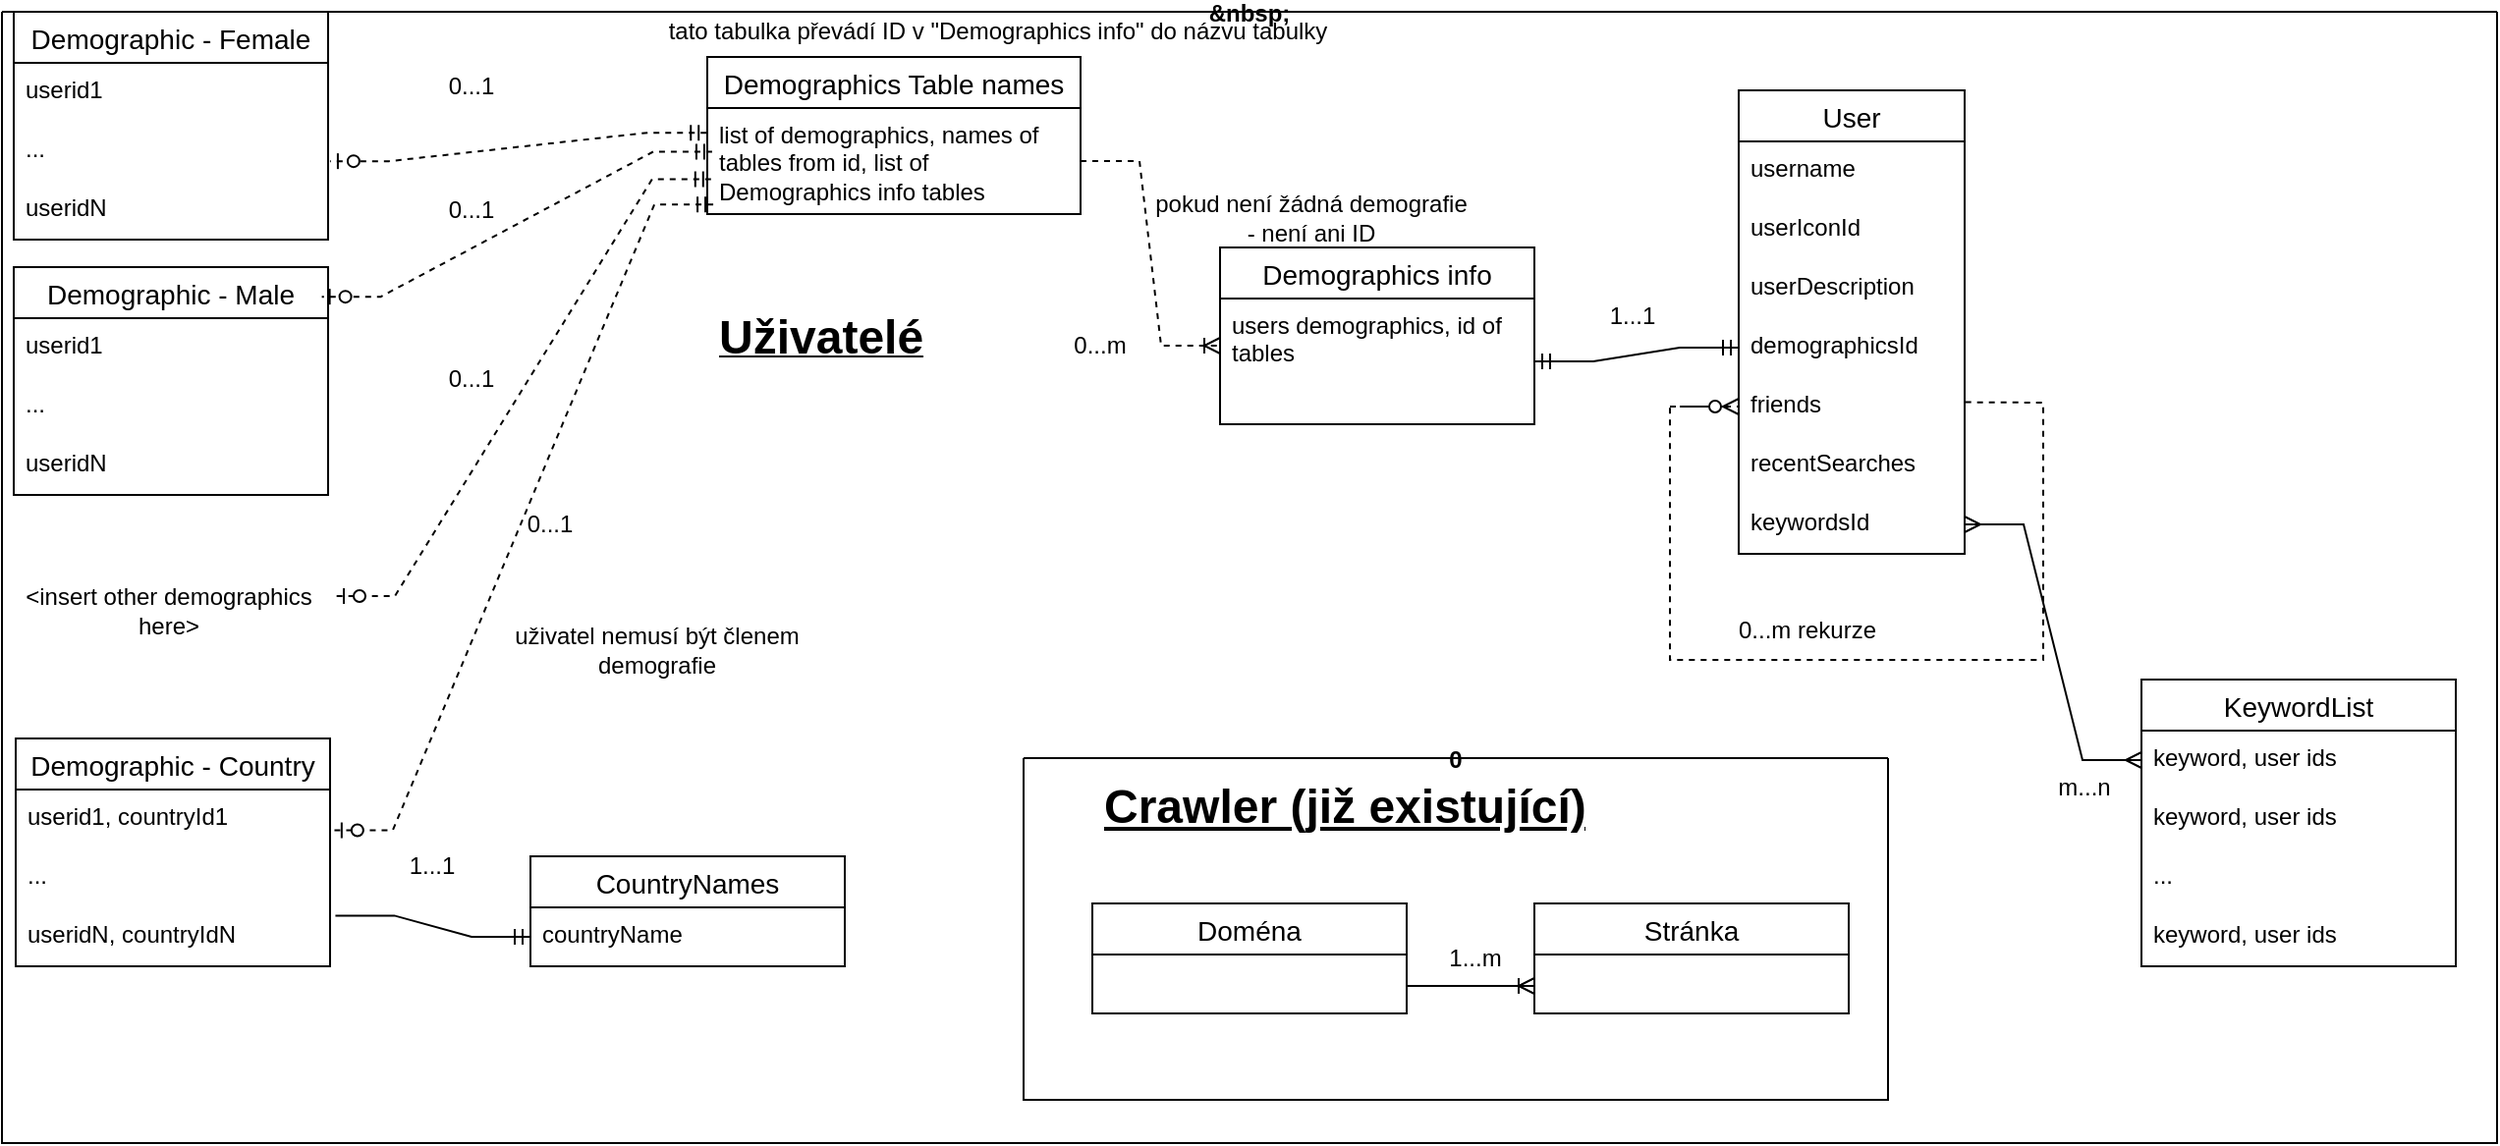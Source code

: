 <mxfile version="26.0.10">
  <diagram name="Page-1" id="ymQOdVSETQyF0zPwYR8d">
    <mxGraphModel dx="1382" dy="686" grid="1" gridSize="10" guides="1" tooltips="1" connect="1" arrows="1" fold="1" page="1" pageScale="1" pageWidth="850" pageHeight="1100" math="0" shadow="0">
      <root>
        <mxCell id="0" />
        <mxCell id="1" parent="0" />
        <mxCell id="O4HjS6NmUL1HwcS0dyW2-3" value="User" style="swimlane;fontStyle=0;childLayout=stackLayout;horizontal=1;startSize=26;horizontalStack=0;resizeParent=1;resizeParentMax=0;resizeLast=0;collapsible=1;marginBottom=0;align=center;fontSize=14;" parent="1" vertex="1">
          <mxGeometry x="895" y="50" width="115" height="236" as="geometry" />
        </mxCell>
        <mxCell id="O4HjS6NmUL1HwcS0dyW2-4" value="username" style="text;strokeColor=none;fillColor=none;spacingLeft=4;spacingRight=4;overflow=hidden;rotatable=0;points=[[0,0.5],[1,0.5]];portConstraint=eastwest;fontSize=12;whiteSpace=wrap;html=1;" parent="O4HjS6NmUL1HwcS0dyW2-3" vertex="1">
          <mxGeometry y="26" width="115" height="30" as="geometry" />
        </mxCell>
        <mxCell id="O4HjS6NmUL1HwcS0dyW2-5" value="&lt;div&gt;userIconId&lt;/div&gt;" style="text;strokeColor=none;fillColor=none;spacingLeft=4;spacingRight=4;overflow=hidden;rotatable=0;points=[[0,0.5],[1,0.5]];portConstraint=eastwest;fontSize=12;whiteSpace=wrap;html=1;" parent="O4HjS6NmUL1HwcS0dyW2-3" vertex="1">
          <mxGeometry y="56" width="115" height="30" as="geometry" />
        </mxCell>
        <mxCell id="O4HjS6NmUL1HwcS0dyW2-6" value="&lt;div&gt;userDescription&lt;/div&gt;" style="text;strokeColor=none;fillColor=none;spacingLeft=4;spacingRight=4;overflow=hidden;rotatable=0;points=[[0,0.5],[1,0.5]];portConstraint=eastwest;fontSize=12;whiteSpace=wrap;html=1;" parent="O4HjS6NmUL1HwcS0dyW2-3" vertex="1">
          <mxGeometry y="86" width="115" height="30" as="geometry" />
        </mxCell>
        <mxCell id="O4HjS6NmUL1HwcS0dyW2-61" value="&lt;div&gt;demographicsId&lt;/div&gt;" style="text;strokeColor=none;fillColor=none;spacingLeft=4;spacingRight=4;overflow=hidden;rotatable=0;points=[[0,0.5],[1,0.5]];portConstraint=eastwest;fontSize=12;whiteSpace=wrap;html=1;" parent="O4HjS6NmUL1HwcS0dyW2-3" vertex="1">
          <mxGeometry y="116" width="115" height="30" as="geometry" />
        </mxCell>
        <mxCell id="O4HjS6NmUL1HwcS0dyW2-23" value="friends" style="text;strokeColor=none;fillColor=none;spacingLeft=4;spacingRight=4;overflow=hidden;rotatable=0;points=[[0,0.5],[1,0.5]];portConstraint=eastwest;fontSize=12;whiteSpace=wrap;html=1;" parent="O4HjS6NmUL1HwcS0dyW2-3" vertex="1">
          <mxGeometry y="146" width="115" height="30" as="geometry" />
        </mxCell>
        <mxCell id="O4HjS6NmUL1HwcS0dyW2-25" value="&lt;div&gt;recentSearches&lt;/div&gt;&lt;div&gt;&lt;br&gt;&lt;/div&gt;" style="text;strokeColor=none;fillColor=none;spacingLeft=4;spacingRight=4;overflow=hidden;rotatable=0;points=[[0,0.5],[1,0.5]];portConstraint=eastwest;fontSize=12;whiteSpace=wrap;html=1;" parent="O4HjS6NmUL1HwcS0dyW2-3" vertex="1">
          <mxGeometry y="176" width="115" height="30" as="geometry" />
        </mxCell>
        <mxCell id="O4HjS6NmUL1HwcS0dyW2-56" value="&lt;div&gt;keywordsId&lt;/div&gt;" style="text;strokeColor=none;fillColor=none;spacingLeft=4;spacingRight=4;overflow=hidden;rotatable=0;points=[[0,0.5],[1,0.5]];portConstraint=eastwest;fontSize=12;whiteSpace=wrap;html=1;" parent="O4HjS6NmUL1HwcS0dyW2-3" vertex="1">
          <mxGeometry y="206" width="115" height="30" as="geometry" />
        </mxCell>
        <mxCell id="O4HjS6NmUL1HwcS0dyW2-11" value="Demographic - Male" style="swimlane;fontStyle=0;childLayout=stackLayout;horizontal=1;startSize=26;horizontalStack=0;resizeParent=1;resizeParentMax=0;resizeLast=0;collapsible=1;marginBottom=0;align=center;fontSize=14;" parent="1" vertex="1">
          <mxGeometry x="17" y="140" width="160" height="116" as="geometry" />
        </mxCell>
        <mxCell id="O4HjS6NmUL1HwcS0dyW2-12" value="userid1" style="text;strokeColor=none;fillColor=none;spacingLeft=4;spacingRight=4;overflow=hidden;rotatable=0;points=[[0,0.5],[1,0.5]];portConstraint=eastwest;fontSize=12;whiteSpace=wrap;html=1;" parent="O4HjS6NmUL1HwcS0dyW2-11" vertex="1">
          <mxGeometry y="26" width="160" height="30" as="geometry" />
        </mxCell>
        <mxCell id="O4HjS6NmUL1HwcS0dyW2-13" value="..." style="text;strokeColor=none;fillColor=none;spacingLeft=4;spacingRight=4;overflow=hidden;rotatable=0;points=[[0,0.5],[1,0.5]];portConstraint=eastwest;fontSize=12;whiteSpace=wrap;html=1;" parent="O4HjS6NmUL1HwcS0dyW2-11" vertex="1">
          <mxGeometry y="56" width="160" height="30" as="geometry" />
        </mxCell>
        <mxCell id="O4HjS6NmUL1HwcS0dyW2-14" value="&lt;div&gt;useridN&lt;/div&gt;" style="text;strokeColor=none;fillColor=none;spacingLeft=4;spacingRight=4;overflow=hidden;rotatable=0;points=[[0,0.5],[1,0.5]];portConstraint=eastwest;fontSize=12;whiteSpace=wrap;html=1;" parent="O4HjS6NmUL1HwcS0dyW2-11" vertex="1">
          <mxGeometry y="86" width="160" height="30" as="geometry" />
        </mxCell>
        <mxCell id="O4HjS6NmUL1HwcS0dyW2-26" value="Demographic - Female" style="swimlane;fontStyle=0;childLayout=stackLayout;horizontal=1;startSize=26;horizontalStack=0;resizeParent=1;resizeParentMax=0;resizeLast=0;collapsible=1;marginBottom=0;align=center;fontSize=14;" parent="1" vertex="1">
          <mxGeometry x="17" y="10" width="160" height="116" as="geometry" />
        </mxCell>
        <mxCell id="O4HjS6NmUL1HwcS0dyW2-27" value="userid1" style="text;strokeColor=none;fillColor=none;spacingLeft=4;spacingRight=4;overflow=hidden;rotatable=0;points=[[0,0.5],[1,0.5]];portConstraint=eastwest;fontSize=12;whiteSpace=wrap;html=1;" parent="O4HjS6NmUL1HwcS0dyW2-26" vertex="1">
          <mxGeometry y="26" width="160" height="30" as="geometry" />
        </mxCell>
        <mxCell id="O4HjS6NmUL1HwcS0dyW2-28" value="..." style="text;strokeColor=none;fillColor=none;spacingLeft=4;spacingRight=4;overflow=hidden;rotatable=0;points=[[0,0.5],[1,0.5]];portConstraint=eastwest;fontSize=12;whiteSpace=wrap;html=1;" parent="O4HjS6NmUL1HwcS0dyW2-26" vertex="1">
          <mxGeometry y="56" width="160" height="30" as="geometry" />
        </mxCell>
        <mxCell id="O4HjS6NmUL1HwcS0dyW2-29" value="&lt;div&gt;useridN&lt;/div&gt;" style="text;strokeColor=none;fillColor=none;spacingLeft=4;spacingRight=4;overflow=hidden;rotatable=0;points=[[0,0.5],[1,0.5]];portConstraint=eastwest;fontSize=12;whiteSpace=wrap;html=1;" parent="O4HjS6NmUL1HwcS0dyW2-26" vertex="1">
          <mxGeometry y="86" width="160" height="30" as="geometry" />
        </mxCell>
        <mxCell id="O4HjS6NmUL1HwcS0dyW2-32" value="Demographic - Country" style="swimlane;fontStyle=0;childLayout=stackLayout;horizontal=1;startSize=26;horizontalStack=0;resizeParent=1;resizeParentMax=0;resizeLast=0;collapsible=1;marginBottom=0;align=center;fontSize=14;" parent="1" vertex="1">
          <mxGeometry x="18" y="380" width="160" height="116" as="geometry" />
        </mxCell>
        <mxCell id="O4HjS6NmUL1HwcS0dyW2-33" value="userid1, countryId1" style="text;strokeColor=none;fillColor=none;spacingLeft=4;spacingRight=4;overflow=hidden;rotatable=0;points=[[0,0.5],[1,0.5]];portConstraint=eastwest;fontSize=12;whiteSpace=wrap;html=1;" parent="O4HjS6NmUL1HwcS0dyW2-32" vertex="1">
          <mxGeometry y="26" width="160" height="30" as="geometry" />
        </mxCell>
        <mxCell id="O4HjS6NmUL1HwcS0dyW2-34" value="..." style="text;strokeColor=none;fillColor=none;spacingLeft=4;spacingRight=4;overflow=hidden;rotatable=0;points=[[0,0.5],[1,0.5]];portConstraint=eastwest;fontSize=12;whiteSpace=wrap;html=1;" parent="O4HjS6NmUL1HwcS0dyW2-32" vertex="1">
          <mxGeometry y="56" width="160" height="30" as="geometry" />
        </mxCell>
        <mxCell id="O4HjS6NmUL1HwcS0dyW2-35" value="&lt;div&gt;useridN, countryIdN&lt;/div&gt;" style="text;strokeColor=none;fillColor=none;spacingLeft=4;spacingRight=4;overflow=hidden;rotatable=0;points=[[0,0.5],[1,0.5]];portConstraint=eastwest;fontSize=12;whiteSpace=wrap;html=1;" parent="O4HjS6NmUL1HwcS0dyW2-32" vertex="1">
          <mxGeometry y="86" width="160" height="30" as="geometry" />
        </mxCell>
        <mxCell id="O4HjS6NmUL1HwcS0dyW2-36" value="CountryNames" style="swimlane;fontStyle=0;childLayout=stackLayout;horizontal=1;startSize=26;horizontalStack=0;resizeParent=1;resizeParentMax=0;resizeLast=0;collapsible=1;marginBottom=0;align=center;fontSize=14;" parent="1" vertex="1">
          <mxGeometry x="280" y="440" width="160" height="56" as="geometry" />
        </mxCell>
        <mxCell id="O4HjS6NmUL1HwcS0dyW2-37" value="countryName" style="text;strokeColor=none;fillColor=none;spacingLeft=4;spacingRight=4;overflow=hidden;rotatable=0;points=[[0,0.5],[1,0.5]];portConstraint=eastwest;fontSize=12;whiteSpace=wrap;html=1;" parent="O4HjS6NmUL1HwcS0dyW2-36" vertex="1">
          <mxGeometry y="26" width="160" height="30" as="geometry" />
        </mxCell>
        <mxCell id="O4HjS6NmUL1HwcS0dyW2-50" value="" style="endArrow=none;html=1;rounded=0;exitX=1.003;exitY=0.426;exitDx=0;exitDy=0;exitPerimeter=0;dashed=1;" parent="1" source="O4HjS6NmUL1HwcS0dyW2-23" edge="1">
          <mxGeometry width="50" height="50" relative="1" as="geometry">
            <mxPoint x="1030" y="220" as="sourcePoint" />
            <mxPoint x="860" y="210" as="targetPoint" />
            <Array as="points">
              <mxPoint x="1050" y="209" />
              <mxPoint x="1050" y="340" />
              <mxPoint x="950" y="340" />
              <mxPoint x="860" y="340" />
            </Array>
          </mxGeometry>
        </mxCell>
        <mxCell id="O4HjS6NmUL1HwcS0dyW2-51" value="" style="edgeStyle=entityRelationEdgeStyle;fontSize=12;html=1;endArrow=ERzeroToMany;endFill=1;rounded=0;entryX=0;entryY=0.5;entryDx=0;entryDy=0;dashed=1;" parent="1" target="O4HjS6NmUL1HwcS0dyW2-23" edge="1">
          <mxGeometry width="100" height="100" relative="1" as="geometry">
            <mxPoint x="860" y="211" as="sourcePoint" />
            <mxPoint x="630" y="210" as="targetPoint" />
          </mxGeometry>
        </mxCell>
        <mxCell id="O4HjS6NmUL1HwcS0dyW2-62" value="" style="edgeStyle=entityRelationEdgeStyle;fontSize=12;html=1;endArrow=ERmandOne;startArrow=ERmandOne;rounded=0;entryX=0;entryY=0.5;entryDx=0;entryDy=0;exitX=1;exitY=0.5;exitDx=0;exitDy=0;" parent="1" source="O4HjS6NmUL1HwcS0dyW2-58" target="O4HjS6NmUL1HwcS0dyW2-61" edge="1">
          <mxGeometry width="100" height="100" relative="1" as="geometry">
            <mxPoint x="701" y="320" as="sourcePoint" />
            <mxPoint x="886" y="181" as="targetPoint" />
          </mxGeometry>
        </mxCell>
        <mxCell id="O4HjS6NmUL1HwcS0dyW2-65" value="0...m rekurze" style="text;html=1;align=center;verticalAlign=middle;whiteSpace=wrap;rounded=0;" parent="1" vertex="1">
          <mxGeometry x="860" y="310" width="140" height="30" as="geometry" />
        </mxCell>
        <mxCell id="O4HjS6NmUL1HwcS0dyW2-66" value="1...1" style="text;html=1;align=center;verticalAlign=middle;whiteSpace=wrap;rounded=0;" parent="1" vertex="1">
          <mxGeometry x="190" y="430" width="80" height="30" as="geometry" />
        </mxCell>
        <mxCell id="O4HjS6NmUL1HwcS0dyW2-68" value="&amp;lt;insert other demographics here&amp;gt;" style="text;html=1;align=center;verticalAlign=middle;whiteSpace=wrap;rounded=0;" parent="1" vertex="1">
          <mxGeometry x="11" y="300" width="170" height="30" as="geometry" />
        </mxCell>
        <mxCell id="O4HjS6NmUL1HwcS0dyW2-72" value="Demographics Table names" style="swimlane;fontStyle=0;childLayout=stackLayout;horizontal=1;startSize=26;horizontalStack=0;resizeParent=1;resizeParentMax=0;resizeLast=0;collapsible=1;marginBottom=0;align=center;fontSize=14;" parent="1" vertex="1">
          <mxGeometry x="370" y="33" width="190" height="80" as="geometry" />
        </mxCell>
        <mxCell id="O4HjS6NmUL1HwcS0dyW2-73" value="list of demographics, names of tables from id, list of Demographics info tables" style="text;strokeColor=none;fillColor=none;spacingLeft=4;spacingRight=4;overflow=hidden;rotatable=0;points=[[0,0.5],[1,0.5]];portConstraint=eastwest;fontSize=12;whiteSpace=wrap;html=1;" parent="O4HjS6NmUL1HwcS0dyW2-72" vertex="1">
          <mxGeometry y="26" width="190" height="54" as="geometry" />
        </mxCell>
        <mxCell id="O4HjS6NmUL1HwcS0dyW2-75" value="&amp;nbsp;" style="text;whiteSpace=wrap;html=1;" parent="1" vertex="1">
          <mxGeometry x="100" y="20" width="40" height="40" as="geometry" />
        </mxCell>
        <mxCell id="O4HjS6NmUL1HwcS0dyW2-76" value="&amp;nbsp;" style="text;whiteSpace=wrap;html=1;" parent="1" vertex="1">
          <mxGeometry x="300" y="300" width="40" height="40" as="geometry" />
        </mxCell>
        <mxCell id="O4HjS6NmUL1HwcS0dyW2-79" value="&amp;nbsp;" style="text;whiteSpace=wrap;html=1;" parent="1" vertex="1">
          <mxGeometry x="100" y="270" width="40" height="40" as="geometry" />
        </mxCell>
        <mxCell id="O4HjS6NmUL1HwcS0dyW2-86" value="&amp;nbsp;" style="text;whiteSpace=wrap;html=1;" parent="1" vertex="1">
          <mxGeometry x="200" y="170" width="40" height="40" as="geometry" />
        </mxCell>
        <mxCell id="O4HjS6NmUL1HwcS0dyW2-90" value="0...1" style="text;html=1;align=center;verticalAlign=middle;whiteSpace=wrap;rounded=0;" parent="1" vertex="1">
          <mxGeometry x="220" y="33" width="60" height="30" as="geometry" />
        </mxCell>
        <mxCell id="O4HjS6NmUL1HwcS0dyW2-91" value="0...1" style="text;html=1;align=center;verticalAlign=middle;whiteSpace=wrap;rounded=0;" parent="1" vertex="1">
          <mxGeometry x="220" y="96" width="60" height="30" as="geometry" />
        </mxCell>
        <mxCell id="O4HjS6NmUL1HwcS0dyW2-92" value="0...1" style="text;html=1;align=center;verticalAlign=middle;whiteSpace=wrap;rounded=0;" parent="1" vertex="1">
          <mxGeometry x="220" y="182" width="60" height="30" as="geometry" />
        </mxCell>
        <mxCell id="O4HjS6NmUL1HwcS0dyW2-93" value="0...1" style="text;html=1;align=center;verticalAlign=middle;whiteSpace=wrap;rounded=0;" parent="1" vertex="1">
          <mxGeometry x="260" y="256" width="60" height="30" as="geometry" />
        </mxCell>
        <mxCell id="O4HjS6NmUL1HwcS0dyW2-94" value="" style="edgeStyle=entityRelationEdgeStyle;fontSize=12;html=1;endArrow=ERmany;startArrow=ERmany;rounded=0;exitX=1;exitY=0.5;exitDx=0;exitDy=0;entryX=0;entryY=0.5;entryDx=0;entryDy=0;" parent="1" source="O4HjS6NmUL1HwcS0dyW2-56" target="O4HjS6NmUL1HwcS0dyW2-55" edge="1">
          <mxGeometry width="100" height="100" relative="1" as="geometry">
            <mxPoint x="980" y="450" as="sourcePoint" />
            <mxPoint x="1080" y="350" as="targetPoint" />
          </mxGeometry>
        </mxCell>
        <mxCell id="O4HjS6NmUL1HwcS0dyW2-103" value="&amp;nbsp;" style="swimlane;startSize=0;" parent="1" vertex="1">
          <mxGeometry x="11" y="10" width="1270" height="576" as="geometry" />
        </mxCell>
        <mxCell id="O4HjS6NmUL1HwcS0dyW2-57" value="Demographics info" style="swimlane;fontStyle=0;childLayout=stackLayout;horizontal=1;startSize=26;horizontalStack=0;resizeParent=1;resizeParentMax=0;resizeLast=0;collapsible=1;marginBottom=0;align=center;fontSize=14;" parent="O4HjS6NmUL1HwcS0dyW2-103" vertex="1">
          <mxGeometry x="620" y="120" width="160" height="90" as="geometry" />
        </mxCell>
        <mxCell id="O4HjS6NmUL1HwcS0dyW2-74" value="&amp;nbsp;" style="edgeStyle=entityRelationEdgeStyle;fontSize=12;html=1;endArrow=ERoneToMany;rounded=0;entryX=1;entryY=0.5;entryDx=0;entryDy=0;exitX=1;exitY=0.5;exitDx=0;exitDy=0;dashed=1;" parent="O4HjS6NmUL1HwcS0dyW2-57" source="O4HjS6NmUL1HwcS0dyW2-73" edge="1">
          <mxGeometry x="0.114" y="8" width="100" height="100" relative="1" as="geometry">
            <mxPoint x="730" y="262" as="sourcePoint" />
            <mxPoint y="50" as="targetPoint" />
            <Array as="points">
              <mxPoint x="-23.52" y="92.06" />
              <mxPoint x="-53.52" y="92.06" />
              <mxPoint x="-33.52" y="132.06" />
              <mxPoint x="-53.52" y="112.06" />
            </Array>
            <mxPoint as="offset" />
          </mxGeometry>
        </mxCell>
        <mxCell id="O4HjS6NmUL1HwcS0dyW2-58" value="users demographics, id of tables" style="text;strokeColor=none;fillColor=none;spacingLeft=4;spacingRight=4;overflow=hidden;rotatable=0;points=[[0,0.5],[1,0.5]];portConstraint=eastwest;fontSize=12;whiteSpace=wrap;html=1;" parent="O4HjS6NmUL1HwcS0dyW2-57" vertex="1">
          <mxGeometry y="26" width="160" height="64" as="geometry" />
        </mxCell>
        <mxCell id="O4HjS6NmUL1HwcS0dyW2-98" value="m...n" style="text;html=1;align=center;verticalAlign=middle;whiteSpace=wrap;rounded=0;" parent="O4HjS6NmUL1HwcS0dyW2-103" vertex="1">
          <mxGeometry x="1030" y="380" width="60" height="30" as="geometry" />
        </mxCell>
        <mxCell id="O4HjS6NmUL1HwcS0dyW2-64" value="1...1" style="text;html=1;align=center;verticalAlign=middle;whiteSpace=wrap;rounded=0;" parent="O4HjS6NmUL1HwcS0dyW2-103" vertex="1">
          <mxGeometry x="800" y="140" width="60" height="30" as="geometry" />
        </mxCell>
        <mxCell id="O4HjS6NmUL1HwcS0dyW2-88" value="0...m" style="text;html=1;align=center;verticalAlign=middle;whiteSpace=wrap;rounded=0;" parent="O4HjS6NmUL1HwcS0dyW2-103" vertex="1">
          <mxGeometry x="529" y="155" width="60" height="30" as="geometry" />
        </mxCell>
        <mxCell id="O4HjS6NmUL1HwcS0dyW2-99" value="&lt;b&gt;&lt;u&gt;&lt;font style=&quot;font-size: 24px;&quot;&gt;Uživatelé&lt;/font&gt;&lt;/u&gt;&lt;/b&gt;" style="text;strokeColor=none;fillColor=none;spacingLeft=4;spacingRight=4;overflow=hidden;rotatable=0;points=[[0,0.5],[1,0.5]];portConstraint=eastwest;fontSize=12;whiteSpace=wrap;html=1;" parent="O4HjS6NmUL1HwcS0dyW2-103" vertex="1">
          <mxGeometry x="359" y="145" width="140" height="40" as="geometry" />
        </mxCell>
        <mxCell id="O4HjS6NmUL1HwcS0dyW2-100" value="&lt;font style=&quot;font-size: 24px;&quot;&gt;&lt;b&gt;&lt;u&gt;Crawler (již existující)&lt;br&gt;&lt;/u&gt;&lt;/b&gt;&lt;/font&gt;" style="text;strokeColor=none;fillColor=none;spacingLeft=4;spacingRight=4;overflow=hidden;rotatable=0;points=[[0,0.5],[1,0.5]];portConstraint=eastwest;fontSize=12;whiteSpace=wrap;html=1;" parent="O4HjS6NmUL1HwcS0dyW2-103" vertex="1">
          <mxGeometry x="555" y="384" width="335" height="40" as="geometry" />
        </mxCell>
        <mxCell id="O4HjS6NmUL1HwcS0dyW2-102" value="0" style="swimlane;startSize=0;" parent="O4HjS6NmUL1HwcS0dyW2-103" vertex="1">
          <mxGeometry x="520" y="380" width="440" height="174" as="geometry" />
        </mxCell>
        <mxCell id="O4HjS6NmUL1HwcS0dyW2-104" value="Doména" style="swimlane;fontStyle=0;childLayout=stackLayout;horizontal=1;startSize=26;horizontalStack=0;resizeParent=1;resizeParentMax=0;resizeLast=0;collapsible=1;marginBottom=0;align=center;fontSize=14;" parent="O4HjS6NmUL1HwcS0dyW2-102" vertex="1">
          <mxGeometry x="35" y="74" width="160" height="56" as="geometry" />
        </mxCell>
        <mxCell id="O4HjS6NmUL1HwcS0dyW2-108" value="Stránka" style="swimlane;fontStyle=0;childLayout=stackLayout;horizontal=1;startSize=26;horizontalStack=0;resizeParent=1;resizeParentMax=0;resizeLast=0;collapsible=1;marginBottom=0;align=center;fontSize=14;" parent="O4HjS6NmUL1HwcS0dyW2-102" vertex="1">
          <mxGeometry x="260" y="74" width="160" height="56" as="geometry" />
        </mxCell>
        <mxCell id="O4HjS6NmUL1HwcS0dyW2-109" value="" style="edgeStyle=entityRelationEdgeStyle;fontSize=12;html=1;endArrow=ERoneToMany;rounded=0;entryX=0;entryY=0.75;entryDx=0;entryDy=0;exitX=1;exitY=0.75;exitDx=0;exitDy=0;" parent="O4HjS6NmUL1HwcS0dyW2-102" source="O4HjS6NmUL1HwcS0dyW2-104" target="O4HjS6NmUL1HwcS0dyW2-108" edge="1">
          <mxGeometry width="100" height="100" relative="1" as="geometry">
            <mxPoint x="-70" y="234" as="sourcePoint" />
            <mxPoint x="30" y="134" as="targetPoint" />
          </mxGeometry>
        </mxCell>
        <mxCell id="O4HjS6NmUL1HwcS0dyW2-118" value="1...m" style="text;html=1;align=center;verticalAlign=middle;whiteSpace=wrap;rounded=0;" parent="O4HjS6NmUL1HwcS0dyW2-102" vertex="1">
          <mxGeometry x="190" y="87" width="80" height="30" as="geometry" />
        </mxCell>
        <mxCell id="O4HjS6NmUL1HwcS0dyW2-122" value="uživatel nemusí být členem demografie" style="text;html=1;align=center;verticalAlign=middle;whiteSpace=wrap;rounded=0;" parent="O4HjS6NmUL1HwcS0dyW2-103" vertex="1">
          <mxGeometry x="253" y="310" width="161" height="30" as="geometry" />
        </mxCell>
        <mxCell id="O4HjS6NmUL1HwcS0dyW2-132" value="tato tabulka převádí ID v &quot;Demographics info&quot; do názvu tabulky" style="text;html=1;align=center;verticalAlign=middle;whiteSpace=wrap;rounded=0;" parent="O4HjS6NmUL1HwcS0dyW2-103" vertex="1">
          <mxGeometry x="291" y="-5" width="432" height="30" as="geometry" />
        </mxCell>
        <mxCell id="O4HjS6NmUL1HwcS0dyW2-133" value="pokud není žádná demografie - není ani ID" style="text;html=1;align=center;verticalAlign=middle;whiteSpace=wrap;rounded=0;" parent="O4HjS6NmUL1HwcS0dyW2-103" vertex="1">
          <mxGeometry x="586" y="90" width="161" height="30" as="geometry" />
        </mxCell>
        <mxCell id="O4HjS6NmUL1HwcS0dyW2-54" value="KeywordList" style="swimlane;fontStyle=0;childLayout=stackLayout;horizontal=1;startSize=26;horizontalStack=0;resizeParent=1;resizeParentMax=0;resizeLast=0;collapsible=1;marginBottom=0;align=center;fontSize=14;" parent="1" vertex="1">
          <mxGeometry x="1100" y="350" width="160" height="146" as="geometry" />
        </mxCell>
        <mxCell id="O4HjS6NmUL1HwcS0dyW2-55" value="keyword, user ids" style="text;strokeColor=none;fillColor=none;spacingLeft=4;spacingRight=4;overflow=hidden;rotatable=0;points=[[0,0.5],[1,0.5]];portConstraint=eastwest;fontSize=12;whiteSpace=wrap;html=1;" parent="O4HjS6NmUL1HwcS0dyW2-54" vertex="1">
          <mxGeometry y="26" width="160" height="30" as="geometry" />
        </mxCell>
        <mxCell id="O4HjS6NmUL1HwcS0dyW2-95" value="keyword, user ids" style="text;strokeColor=none;fillColor=none;spacingLeft=4;spacingRight=4;overflow=hidden;rotatable=0;points=[[0,0.5],[1,0.5]];portConstraint=eastwest;fontSize=12;whiteSpace=wrap;html=1;" parent="O4HjS6NmUL1HwcS0dyW2-54" vertex="1">
          <mxGeometry y="56" width="160" height="30" as="geometry" />
        </mxCell>
        <mxCell id="O4HjS6NmUL1HwcS0dyW2-96" value="..." style="text;strokeColor=none;fillColor=none;spacingLeft=4;spacingRight=4;overflow=hidden;rotatable=0;points=[[0,0.5],[1,0.5]];portConstraint=eastwest;fontSize=12;whiteSpace=wrap;html=1;" parent="O4HjS6NmUL1HwcS0dyW2-54" vertex="1">
          <mxGeometry y="86" width="160" height="30" as="geometry" />
        </mxCell>
        <mxCell id="O4HjS6NmUL1HwcS0dyW2-97" value="keyword, user ids" style="text;strokeColor=none;fillColor=none;spacingLeft=4;spacingRight=4;overflow=hidden;rotatable=0;points=[[0,0.5],[1,0.5]];portConstraint=eastwest;fontSize=12;whiteSpace=wrap;html=1;" parent="O4HjS6NmUL1HwcS0dyW2-54" vertex="1">
          <mxGeometry y="116" width="160" height="30" as="geometry" />
        </mxCell>
        <mxCell id="O4HjS6NmUL1HwcS0dyW2-123" value="" style="edgeStyle=entityRelationEdgeStyle;fontSize=12;html=1;endArrow=ERzeroToOne;startArrow=ERmandOne;rounded=0;exitX=-0.002;exitY=0.233;exitDx=0;exitDy=0;exitPerimeter=0;entryX=1.006;entryY=0.669;entryDx=0;entryDy=0;entryPerimeter=0;dashed=1;" parent="1" source="O4HjS6NmUL1HwcS0dyW2-73" target="O4HjS6NmUL1HwcS0dyW2-28" edge="1">
          <mxGeometry width="100" height="100" relative="1" as="geometry">
            <mxPoint x="330" y="320" as="sourcePoint" />
            <mxPoint x="430" y="220" as="targetPoint" />
          </mxGeometry>
        </mxCell>
        <mxCell id="O4HjS6NmUL1HwcS0dyW2-124" value="" style="edgeStyle=entityRelationEdgeStyle;fontSize=12;html=1;endArrow=ERzeroToOne;startArrow=ERmandOne;rounded=0;exitX=0.013;exitY=0.412;exitDx=0;exitDy=0;exitPerimeter=0;entryX=0.98;entryY=0.13;entryDx=0;entryDy=0;entryPerimeter=0;dashed=1;" parent="1" source="O4HjS6NmUL1HwcS0dyW2-73" target="O4HjS6NmUL1HwcS0dyW2-11" edge="1">
          <mxGeometry width="100" height="100" relative="1" as="geometry">
            <mxPoint x="422" y="166" as="sourcePoint" />
            <mxPoint x="230" y="180" as="targetPoint" />
          </mxGeometry>
        </mxCell>
        <mxCell id="O4HjS6NmUL1HwcS0dyW2-125" value="" style="edgeStyle=entityRelationEdgeStyle;fontSize=12;html=1;endArrow=ERzeroToOne;startArrow=ERmandOne;rounded=0;exitX=0.01;exitY=0.672;exitDx=0;exitDy=0;exitPerimeter=0;dashed=1;entryX=1;entryY=0.25;entryDx=0;entryDy=0;" parent="1" source="O4HjS6NmUL1HwcS0dyW2-73" target="O4HjS6NmUL1HwcS0dyW2-68" edge="1">
          <mxGeometry width="100" height="100" relative="1" as="geometry">
            <mxPoint x="382" y="91" as="sourcePoint" />
            <mxPoint x="184" y="165" as="targetPoint" />
          </mxGeometry>
        </mxCell>
        <mxCell id="O4HjS6NmUL1HwcS0dyW2-126" value="" style="edgeStyle=entityRelationEdgeStyle;fontSize=12;html=1;endArrow=ERzeroToOne;startArrow=ERmandOne;rounded=0;exitX=0.016;exitY=0.91;exitDx=0;exitDy=0;exitPerimeter=0;dashed=1;entryX=1.012;entryY=0.692;entryDx=0;entryDy=0;entryPerimeter=0;" parent="1" source="O4HjS6NmUL1HwcS0dyW2-73" target="O4HjS6NmUL1HwcS0dyW2-33" edge="1">
          <mxGeometry width="100" height="100" relative="1" as="geometry">
            <mxPoint x="382" y="105" as="sourcePoint" />
            <mxPoint x="191" y="318" as="targetPoint" />
          </mxGeometry>
        </mxCell>
        <mxCell id="O4HjS6NmUL1HwcS0dyW2-131" value="" style="edgeStyle=entityRelationEdgeStyle;fontSize=12;html=1;endArrow=ERmandOne;rounded=0;entryX=0;entryY=0.5;entryDx=0;entryDy=0;exitX=1.017;exitY=1.14;exitDx=0;exitDy=0;exitPerimeter=0;" parent="1" source="O4HjS6NmUL1HwcS0dyW2-34" target="O4HjS6NmUL1HwcS0dyW2-37" edge="1">
          <mxGeometry width="100" height="100" relative="1" as="geometry">
            <mxPoint x="140" y="620" as="sourcePoint" />
            <mxPoint x="240" y="520" as="targetPoint" />
          </mxGeometry>
        </mxCell>
      </root>
    </mxGraphModel>
  </diagram>
</mxfile>

